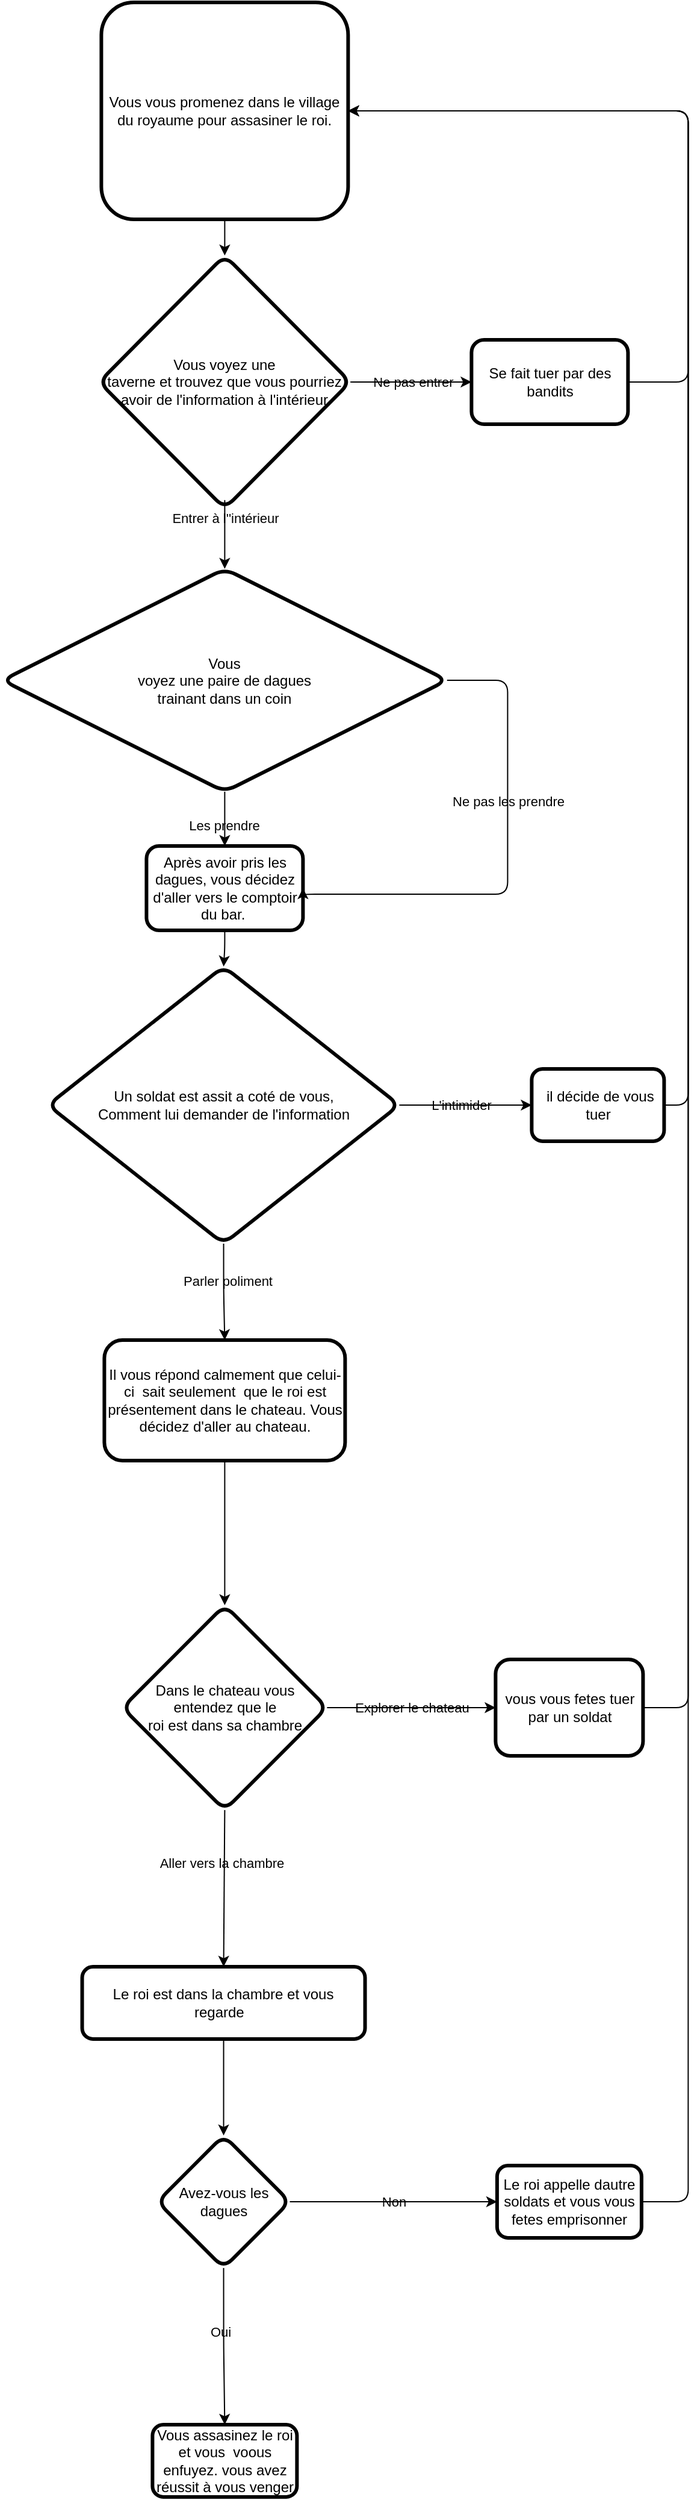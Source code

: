 <mxfile><diagram id="wQcZCOaijW5SIlA2i32u" name="Page-1"><mxGraphModel dx="1139" dy="719" grid="1" gridSize="10" guides="1" tooltips="1" connect="1" arrows="1" fold="1" page="1" pageScale="1" pageWidth="827" pageHeight="1169" background="#ffffff" math="0" shadow="0"><root><mxCell id="0"/><mxCell id="1" parent="0"/><mxCell id="19" style="edgeStyle=none;html=1;exitX=0.5;exitY=1;exitDx=0;exitDy=0;entryX=0.5;entryY=0;entryDx=0;entryDy=0;strokeColor=#000000;" parent="1" source="2" target="18" edge="1"><mxGeometry relative="1" as="geometry"/></mxCell><mxCell id="2" value="Vous vous promenez dans le village du royaume pour assasiner le roi." style="rounded=1;whiteSpace=wrap;html=1;labelBorderColor=none;labelBackgroundColor=none;fillColor=none;fontColor=#000000;strokeColor=#000000;strokeWidth=3;" parent="1" vertex="1"><mxGeometry x="282.19" y="40" width="205" height="180" as="geometry"/></mxCell><mxCell id="22" style="edgeStyle=none;html=1;exitX=0.5;exitY=1;exitDx=0;exitDy=0;entryX=0.5;entryY=0;entryDx=0;entryDy=0;strokeColor=#000000;" parent="1" source="18" target="72" edge="1"><mxGeometry relative="1" as="geometry"><Array as="points"><mxPoint x="384.69" y="450"/></Array><mxPoint x="384.69" y="520" as="targetPoint"/></mxGeometry></mxCell><mxCell id="25" value="Entrer à l''intérieur" style="edgeLabel;html=1;align=center;verticalAlign=middle;resizable=0;points=[];labelBackgroundColor=none;fontColor=#000000;" parent="22" vertex="1" connectable="0"><mxGeometry x="0.09" y="-3" relative="1" as="geometry"><mxPoint x="3" y="-10" as="offset"/></mxGeometry></mxCell><mxCell id="26" style="edgeStyle=none;html=1;exitX=1;exitY=0.5;exitDx=0;exitDy=0;entryX=0;entryY=0.5;entryDx=0;entryDy=0;strokeColor=#000000;" parent="1" source="18" target="28" edge="1"><mxGeometry relative="1" as="geometry"><mxPoint x="599.69" y="355" as="targetPoint"/></mxGeometry></mxCell><mxCell id="27" value="Ne pas entrer" style="edgeLabel;html=1;align=center;verticalAlign=middle;resizable=0;points=[];labelBackgroundColor=none;fontColor=#000000;" parent="26" vertex="1" connectable="0"><mxGeometry x="-0.24" relative="1" as="geometry"><mxPoint x="14" as="offset"/></mxGeometry></mxCell><mxCell id="18" value="Vous voyez une &lt;br&gt;taverne et trouvez que vous pourriez avoir de l'information à l'intérieur" style="rhombus;whiteSpace=wrap;html=1;rounded=1;labelBorderColor=none;labelBackgroundColor=none;fillColor=none;fontColor=#000000;strokeColor=#000000;strokeWidth=3;" parent="1" vertex="1"><mxGeometry x="280.32" y="250" width="208.75" height="210" as="geometry"/></mxCell><mxCell id="30" style="edgeStyle=orthogonalEdgeStyle;html=1;exitX=1;exitY=0.5;exitDx=0;exitDy=0;entryX=1;entryY=0.5;entryDx=0;entryDy=0;strokeColor=#000000;" parent="1" source="72" target="29" edge="1"><mxGeometry relative="1" as="geometry"><mxPoint x="449.69" y="555" as="sourcePoint"/><mxPoint x="527.69" y="745.0" as="targetPoint"/><Array as="points"><mxPoint x="619.69" y="603"/><mxPoint x="619.69" y="780"/><mxPoint x="449.69" y="780"/></Array></mxGeometry></mxCell><mxCell id="31" value="Ne pas les prendre" style="edgeLabel;html=1;align=center;verticalAlign=middle;resizable=0;points=[];labelBackgroundColor=none;fontColor=#000000;" parent="30" vertex="1" connectable="0"><mxGeometry x="-0.246" y="-2" relative="1" as="geometry"><mxPoint x="2" y="-1" as="offset"/></mxGeometry></mxCell><mxCell id="36" style="edgeStyle=orthogonalEdgeStyle;html=1;exitX=0.5;exitY=1;exitDx=0;exitDy=0;entryX=0.5;entryY=0;entryDx=0;entryDy=0;strokeColor=#000000;" parent="1" source="72" target="29" edge="1"><mxGeometry relative="1" as="geometry"><mxPoint x="384.69" y="680.0" as="targetPoint"/><mxPoint x="384.69" y="590" as="sourcePoint"/></mxGeometry></mxCell><mxCell id="37" value="Les prendre" style="edgeLabel;html=1;align=center;verticalAlign=middle;resizable=0;points=[];labelBackgroundColor=none;fontColor=#000000;" parent="36" vertex="1" connectable="0"><mxGeometry x="0.219" y="-1" relative="1" as="geometry"><mxPoint as="offset"/></mxGeometry></mxCell><mxCell id="32" style="edgeStyle=orthogonalEdgeStyle;html=1;exitX=1;exitY=0.5;exitDx=0;exitDy=0;entryX=1;entryY=0.5;entryDx=0;entryDy=0;strokeColor=#000000;" parent="1" source="28" target="2" edge="1"><mxGeometry relative="1" as="geometry"><Array as="points"><mxPoint x="769.69" y="355"/><mxPoint x="769.69" y="130"/></Array></mxGeometry></mxCell><mxCell id="28" value="Se fait tuer par des bandits" style="rounded=1;whiteSpace=wrap;html=1;labelBorderColor=none;labelBackgroundColor=none;fillColor=none;fontColor=#000000;strokeColor=#000000;strokeWidth=3;" parent="1" vertex="1"><mxGeometry x="589.69" y="320" width="130" height="70" as="geometry"/></mxCell><mxCell id="41" style="edgeStyle=orthogonalEdgeStyle;html=1;exitX=0.5;exitY=1;exitDx=0;exitDy=0;entryX=0.5;entryY=0;entryDx=0;entryDy=0;strokeColor=#000000;" parent="1" source="29" target="40" edge="1"><mxGeometry relative="1" as="geometry"/></mxCell><mxCell id="29" value="Après avoir pris les dagues, vous décidez d'aller vers le comptoir du bar.&amp;nbsp;" style="rounded=1;whiteSpace=wrap;html=1;labelBorderColor=none;labelBackgroundColor=none;fillColor=none;fontColor=#000000;strokeColor=#000000;strokeWidth=3;" parent="1" vertex="1"><mxGeometry x="319.7" y="740" width="130" height="70" as="geometry"/></mxCell><mxCell id="43" style="edgeStyle=orthogonalEdgeStyle;html=1;exitX=0.5;exitY=1;exitDx=0;exitDy=0;entryX=0.5;entryY=0;entryDx=0;entryDy=0;strokeColor=#000000;" parent="1" source="40" target="42" edge="1"><mxGeometry relative="1" as="geometry"/></mxCell><mxCell id="45" value="Parler poliment" style="edgeLabel;html=1;align=center;verticalAlign=middle;resizable=0;points=[];labelBackgroundColor=none;fontColor=#000000;" parent="43" vertex="1" connectable="0"><mxGeometry x="-0.249" y="3" relative="1" as="geometry"><mxPoint as="offset"/></mxGeometry></mxCell><mxCell id="47" style="edgeStyle=orthogonalEdgeStyle;html=1;exitX=1;exitY=0.5;exitDx=0;exitDy=0;entryX=0;entryY=0.5;entryDx=0;entryDy=0;strokeColor=#000000;" parent="1" source="40" target="46" edge="1"><mxGeometry relative="1" as="geometry"/></mxCell><mxCell id="49" value="L'intimider" style="edgeLabel;html=1;align=center;verticalAlign=middle;resizable=0;points=[];labelBackgroundColor=none;fontColor=#000000;" parent="47" vertex="1" connectable="0"><mxGeometry x="-0.297" y="1" relative="1" as="geometry"><mxPoint x="13" y="1" as="offset"/></mxGeometry></mxCell><mxCell id="40" value="&lt;font style=&quot;font-size: 12px;&quot;&gt;Un soldat est assit a coté de vous, &lt;br&gt;Comment lui demander de l'information&lt;/font&gt;" style="rhombus;whiteSpace=wrap;html=1;rounded=1;labelBorderColor=none;labelBackgroundColor=none;fillColor=none;fontColor=#000000;strokeColor=#000000;strokeWidth=3;" parent="1" vertex="1"><mxGeometry x="237.83" y="840" width="291.86" height="230" as="geometry"/></mxCell><mxCell id="52" style="edgeStyle=orthogonalEdgeStyle;html=1;exitX=0.5;exitY=1;exitDx=0;exitDy=0;entryX=0.5;entryY=0;entryDx=0;entryDy=0;strokeColor=#000000;" parent="1" source="42" target="57" edge="1"><mxGeometry relative="1" as="geometry"><mxPoint x="384.69" y="1390" as="targetPoint"/></mxGeometry></mxCell><mxCell id="42" value="Il vous répond calmement que celui-ci&amp;nbsp; sait seulement&amp;nbsp; que le roi est présentement dans le chateau. Vous décidez d'aller au chateau." style="rounded=1;whiteSpace=wrap;html=1;labelBorderColor=none;labelBackgroundColor=none;fillColor=none;fontColor=#000000;strokeColor=#000000;strokeWidth=3;" parent="1" vertex="1"><mxGeometry x="284.69" y="1150" width="200" height="100" as="geometry"/></mxCell><mxCell id="48" style="edgeStyle=orthogonalEdgeStyle;html=1;exitX=1;exitY=0.5;exitDx=0;exitDy=0;entryX=1;entryY=0.5;entryDx=0;entryDy=0;strokeColor=#000000;" parent="1" source="46" target="2" edge="1"><mxGeometry relative="1" as="geometry"><Array as="points"><mxPoint x="769.69" y="955"/><mxPoint x="769.69" y="130"/></Array></mxGeometry></mxCell><mxCell id="46" value="&amp;nbsp;il décide de vous tuer" style="rounded=1;whiteSpace=wrap;html=1;labelBorderColor=none;labelBackgroundColor=none;fillColor=none;fontColor=#000000;strokeColor=#000000;strokeWidth=3;" parent="1" vertex="1"><mxGeometry x="639.69" y="925" width="110" height="60" as="geometry"/></mxCell><mxCell id="63" style="edgeStyle=orthogonalEdgeStyle;html=1;exitX=1;exitY=0.5;exitDx=0;exitDy=0;entryX=1;entryY=0.5;entryDx=0;entryDy=0;strokeColor=#000000;" parent="1" source="55" target="2" edge="1"><mxGeometry relative="1" as="geometry"><Array as="points"><mxPoint x="769.69" y="1455"/><mxPoint x="769.69" y="130"/></Array></mxGeometry></mxCell><mxCell id="55" value="vous vous fetes tuer par un soldat" style="rounded=1;whiteSpace=wrap;html=1;labelBorderColor=none;labelBackgroundColor=none;fillColor=none;fontColor=#000000;strokeColor=#000000;strokeWidth=3;" parent="1" vertex="1"><mxGeometry x="609.69" y="1415" width="122.5" height="80" as="geometry"/></mxCell><mxCell id="58" style="edgeStyle=none;html=1;exitX=1;exitY=0.5;exitDx=0;exitDy=0;strokeColor=#000000;" parent="1" source="57" target="55" edge="1"><mxGeometry relative="1" as="geometry"/></mxCell><mxCell id="61" value="Explorer le chateau" style="edgeLabel;html=1;align=center;verticalAlign=middle;resizable=0;points=[];labelBackgroundColor=none;fontColor=#000000;" parent="58" vertex="1" connectable="0"><mxGeometry x="-0.314" y="-2" relative="1" as="geometry"><mxPoint x="22" y="-2" as="offset"/></mxGeometry></mxCell><mxCell id="60" style="edgeStyle=none;html=1;exitX=0.5;exitY=1;exitDx=0;exitDy=0;entryX=0.5;entryY=0;entryDx=0;entryDy=0;strokeColor=#000000;" parent="1" source="57" target="59" edge="1"><mxGeometry relative="1" as="geometry"/></mxCell><mxCell id="62" value="Aller vers la chambre" style="edgeLabel;html=1;align=center;verticalAlign=middle;resizable=0;points=[];labelBackgroundColor=none;fontColor=#000000;" parent="60" vertex="1" connectable="0"><mxGeometry x="-0.325" y="-3" relative="1" as="geometry"><mxPoint as="offset"/></mxGeometry></mxCell><mxCell id="57" value="Dans le chateau vous entendez que le &lt;br&gt;roi est dans sa chambre" style="rhombus;whiteSpace=wrap;html=1;rounded=1;labelBorderColor=none;labelBackgroundColor=none;fillColor=none;fontColor=#000000;strokeColor=#000000;strokeWidth=3;" parent="1" vertex="1"><mxGeometry x="299.69" y="1370" width="170" height="170" as="geometry"/></mxCell><mxCell id="65" style="edgeStyle=orthogonalEdgeStyle;html=1;exitX=0.5;exitY=1;exitDx=0;exitDy=0;strokeColor=#000000;" parent="1" source="59" target="64" edge="1"><mxGeometry relative="1" as="geometry"/></mxCell><mxCell id="59" value="Le roi est dans la chambre et vous regarde&amp;nbsp;&amp;nbsp;" style="rounded=1;whiteSpace=wrap;html=1;labelBorderColor=none;labelBackgroundColor=none;fillColor=none;fontColor=#000000;strokeColor=#000000;strokeWidth=3;" parent="1" vertex="1"><mxGeometry x="266.26" y="1670" width="235" height="60" as="geometry"/></mxCell><mxCell id="67" value="Non" style="edgeStyle=orthogonalEdgeStyle;html=1;exitX=1;exitY=0.5;exitDx=0;exitDy=0;entryX=0;entryY=0.5;entryDx=0;entryDy=0;strokeColor=#000000;labelBackgroundColor=none;fontColor=#000000;" parent="1" source="64" target="66" edge="1"><mxGeometry relative="1" as="geometry"/></mxCell><mxCell id="70" style="edgeStyle=orthogonalEdgeStyle;html=1;exitX=0.5;exitY=1;exitDx=0;exitDy=0;strokeColor=#000000;" parent="1" source="64" target="69" edge="1"><mxGeometry relative="1" as="geometry"/></mxCell><mxCell id="71" value="Oui" style="edgeLabel;html=1;align=center;verticalAlign=middle;resizable=0;points=[];labelBackgroundColor=none;fontColor=#000000;" parent="70" vertex="1" connectable="0"><mxGeometry x="-0.201" y="-3" relative="1" as="geometry"><mxPoint as="offset"/></mxGeometry></mxCell><mxCell id="64" value="Avez-vous les dagues" style="rhombus;whiteSpace=wrap;html=1;rounded=1;labelBorderColor=none;labelBackgroundColor=none;fillColor=none;fontColor=#000000;strokeColor=#000000;strokeWidth=3;" parent="1" vertex="1"><mxGeometry x="328.76" y="1810" width="110" height="110" as="geometry"/></mxCell><mxCell id="68" style="edgeStyle=orthogonalEdgeStyle;html=1;exitX=1;exitY=0.5;exitDx=0;exitDy=0;entryX=1;entryY=0.5;entryDx=0;entryDy=0;fontColor=#000000;strokeColor=#000000;" parent="1" source="66" target="2" edge="1"><mxGeometry relative="1" as="geometry"><Array as="points"><mxPoint x="769.69" y="1865"/><mxPoint x="769.69" y="130"/></Array></mxGeometry></mxCell><mxCell id="66" value="Le roi appelle dautre soldats et vous vous fetes emprisonner" style="rounded=1;whiteSpace=wrap;html=1;labelBorderColor=none;labelBackgroundColor=none;fillColor=none;fontColor=#000000;strokeColor=#000000;strokeWidth=3;" parent="1" vertex="1"><mxGeometry x="610.94" y="1835" width="120" height="60" as="geometry"/></mxCell><mxCell id="69" value="Vous assasinez le roi et vous&amp;nbsp; voous enfuyez. vous avez réussit à vous venger" style="rounded=1;whiteSpace=wrap;html=1;labelBorderColor=none;labelBackgroundColor=none;fillColor=none;fontColor=#000000;strokeColor=#000000;strokeWidth=3;" parent="1" vertex="1"><mxGeometry x="324.69" y="2050" width="120" height="60" as="geometry"/></mxCell><mxCell id="72" value="&lt;font style=&quot;&quot;&gt;&lt;font style=&quot;font-size: 12px;&quot;&gt;Vous &lt;br&gt;voyez une paire de dagues &lt;br&gt;trainant dans un coin&lt;/font&gt;&lt;br&gt;&lt;/font&gt;" style="rhombus;whiteSpace=wrap;html=1;rounded=1;labelBorderColor=none;labelBackgroundColor=none;fillColor=none;fontColor=#000000;strokeColor=#000000;strokeWidth=3;" parent="1" vertex="1"><mxGeometry x="200" y="510" width="369.38" height="185" as="geometry"/></mxCell></root></mxGraphModel></diagram></mxfile>
